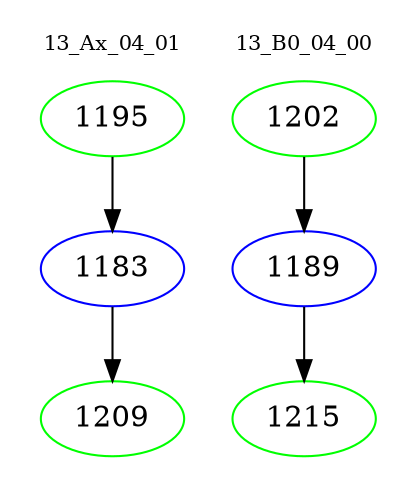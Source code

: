 digraph{
subgraph cluster_0 {
color = white
label = "13_Ax_04_01";
fontsize=10;
T0_1195 [label="1195", color="green"]
T0_1195 -> T0_1183 [color="black"]
T0_1183 [label="1183", color="blue"]
T0_1183 -> T0_1209 [color="black"]
T0_1209 [label="1209", color="green"]
}
subgraph cluster_1 {
color = white
label = "13_B0_04_00";
fontsize=10;
T1_1202 [label="1202", color="green"]
T1_1202 -> T1_1189 [color="black"]
T1_1189 [label="1189", color="blue"]
T1_1189 -> T1_1215 [color="black"]
T1_1215 [label="1215", color="green"]
}
}
